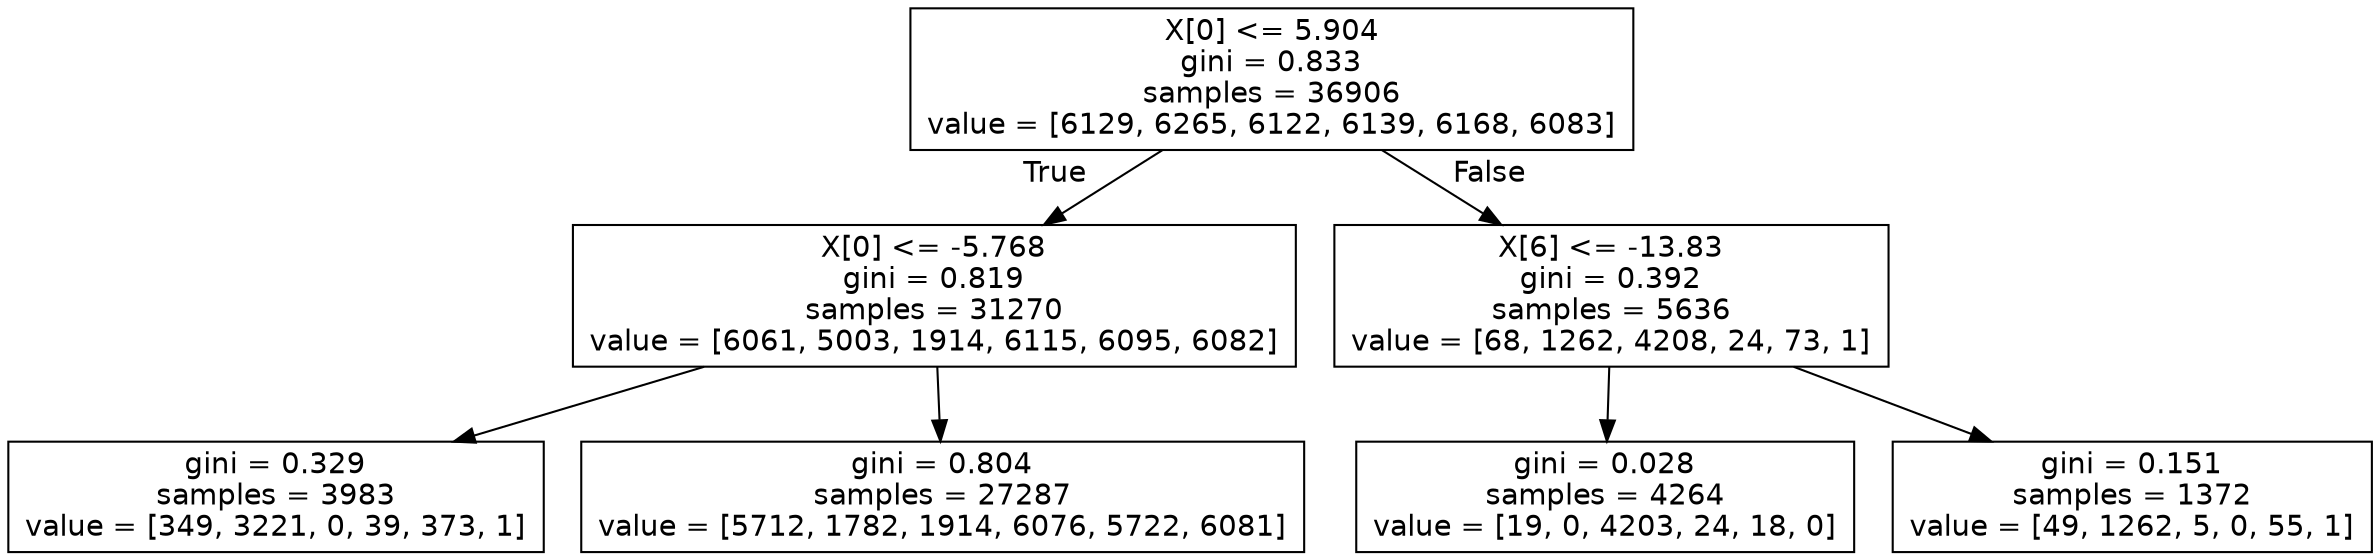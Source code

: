 digraph Tree {
node [shape=box, fontname="helvetica"] ;
edge [fontname="helvetica"] ;
0 [label="X[0] <= 5.904\ngini = 0.833\nsamples = 36906\nvalue = [6129, 6265, 6122, 6139, 6168, 6083]"] ;
1 [label="X[0] <= -5.768\ngini = 0.819\nsamples = 31270\nvalue = [6061, 5003, 1914, 6115, 6095, 6082]"] ;
0 -> 1 [labeldistance=2.5, labelangle=45, headlabel="True"] ;
2 [label="gini = 0.329\nsamples = 3983\nvalue = [349, 3221, 0, 39, 373, 1]"] ;
1 -> 2 ;
3 [label="gini = 0.804\nsamples = 27287\nvalue = [5712, 1782, 1914, 6076, 5722, 6081]"] ;
1 -> 3 ;
4 [label="X[6] <= -13.83\ngini = 0.392\nsamples = 5636\nvalue = [68, 1262, 4208, 24, 73, 1]"] ;
0 -> 4 [labeldistance=2.5, labelangle=-45, headlabel="False"] ;
5 [label="gini = 0.028\nsamples = 4264\nvalue = [19, 0, 4203, 24, 18, 0]"] ;
4 -> 5 ;
6 [label="gini = 0.151\nsamples = 1372\nvalue = [49, 1262, 5, 0, 55, 1]"] ;
4 -> 6 ;
}
